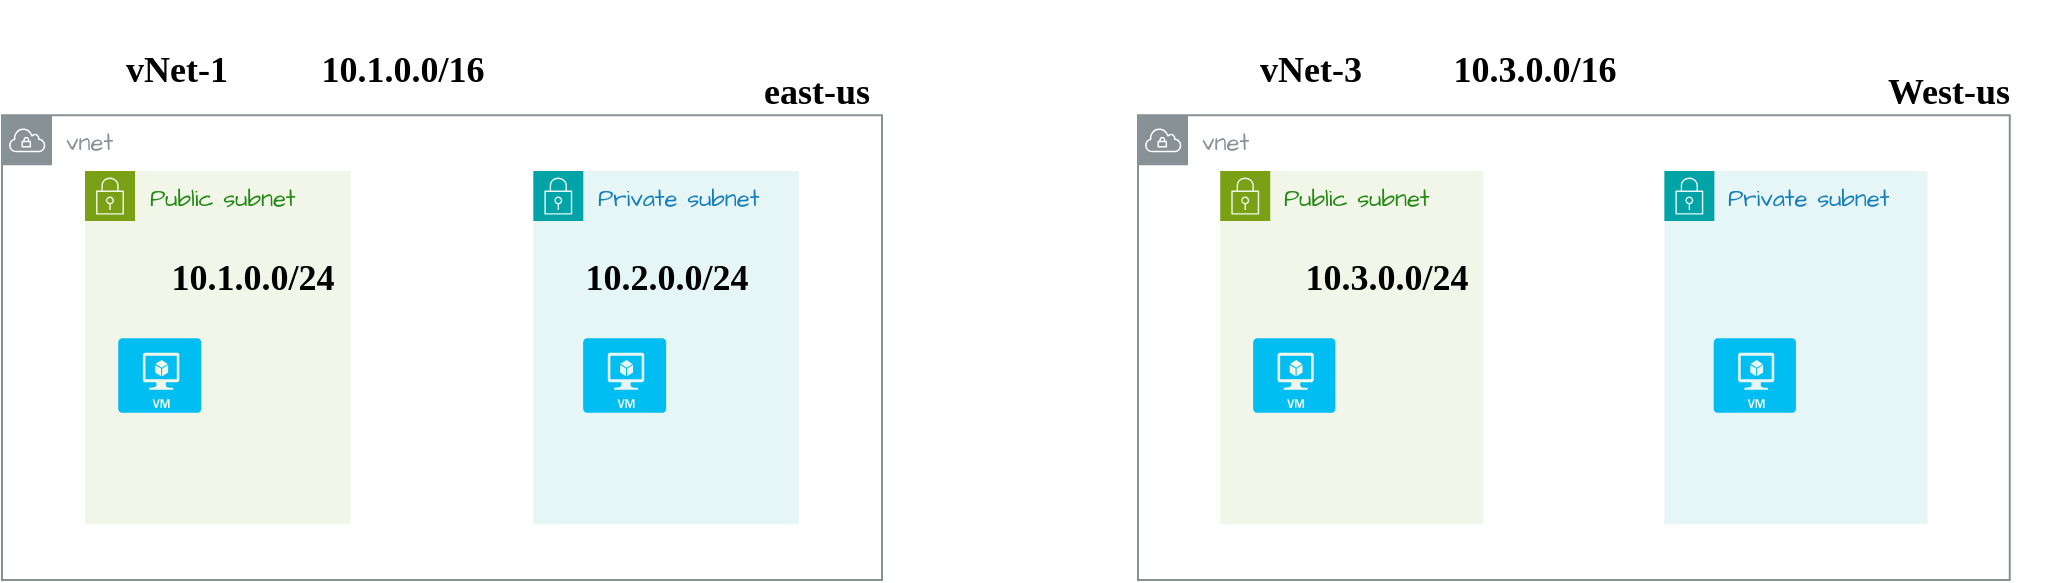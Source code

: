 <mxfile version="26.0.16">
  <diagram name="Page-1" id="KLeILhXtVVkLYpdPzvLz">
    <mxGraphModel dx="1345" dy="818" grid="0" gridSize="10" guides="1" tooltips="1" connect="1" arrows="1" fold="1" page="1" pageScale="1" pageWidth="1100" pageHeight="850" math="0" shadow="0">
      <root>
        <mxCell id="0" />
        <mxCell id="1" parent="0" />
        <mxCell id="yCSDbyFv26YVB5Upfxvf-19" value="" style="group" parent="1" vertex="1" connectable="0">
          <mxGeometry x="32" y="413" width="440" height="290" as="geometry" />
        </mxCell>
        <mxCell id="yCSDbyFv26YVB5Upfxvf-1" value="vnet" style="sketch=0;outlineConnect=0;gradientColor=none;html=1;whiteSpace=wrap;fontSize=12;fontStyle=0;shape=mxgraph.aws4.group;grIcon=mxgraph.aws4.group_vpc;strokeColor=#879196;fillColor=none;verticalAlign=top;align=left;spacingLeft=30;fontColor=#879196;dashed=0;hachureGap=4;jiggle=2;curveFitting=1;fontFamily=Architects Daughter;fontSource=https%3A%2F%2Ffonts.googleapis.com%2Fcss%3Ffamily%3DArchitects%2BDaughter;" parent="yCSDbyFv26YVB5Upfxvf-19" vertex="1">
          <mxGeometry y="57.628" width="440" height="232.372" as="geometry" />
        </mxCell>
        <mxCell id="yCSDbyFv26YVB5Upfxvf-4" value="&lt;h2&gt;&lt;b&gt;&lt;font face=&quot;Verdana&quot;&gt;10.1.0.0/16&lt;/font&gt;&lt;/b&gt;&lt;/h2&gt;" style="text;html=1;align=center;verticalAlign=middle;resizable=0;points=[];autosize=1;strokeColor=none;fillColor=none;fontFamily=Architects Daughter;fontSource=https%3A%2F%2Ffonts.googleapis.com%2Fcss%3Ffamily%3DArchitects%2BDaughter;" parent="yCSDbyFv26YVB5Upfxvf-19" vertex="1">
          <mxGeometry x="124.528" width="150" height="70" as="geometry" />
        </mxCell>
        <mxCell id="yCSDbyFv26YVB5Upfxvf-6" value="&lt;h2&gt;&lt;b&gt;&lt;font face=&quot;Verdana&quot;&gt;vNet-1&lt;/font&gt;&lt;/b&gt;&lt;/h2&gt;" style="text;html=1;align=center;verticalAlign=middle;resizable=0;points=[];autosize=1;strokeColor=none;fillColor=none;fontFamily=Architects Daughter;fontSource=https%3A%2F%2Ffonts.googleapis.com%2Fcss%3Ffamily%3DArchitects%2BDaughter;" parent="yCSDbyFv26YVB5Upfxvf-19" vertex="1">
          <mxGeometry x="41.509" width="90" height="70" as="geometry" />
        </mxCell>
        <mxCell id="yCSDbyFv26YVB5Upfxvf-10" value="Public subnet" style="points=[[0,0],[0.25,0],[0.5,0],[0.75,0],[1,0],[1,0.25],[1,0.5],[1,0.75],[1,1],[0.75,1],[0.5,1],[0.25,1],[0,1],[0,0.75],[0,0.5],[0,0.25]];outlineConnect=0;gradientColor=none;html=1;whiteSpace=wrap;fontSize=12;fontStyle=0;container=1;pointerEvents=0;collapsible=0;recursiveResize=0;shape=mxgraph.aws4.group;grIcon=mxgraph.aws4.group_security_group;grStroke=0;strokeColor=#7AA116;fillColor=#F2F6E8;verticalAlign=top;align=left;spacingLeft=30;fontColor=#248814;dashed=0;hachureGap=4;fontFamily=Architects Daughter;fontSource=https%3A%2F%2Ffonts.googleapis.com%2Fcss%3Ffamily%3DArchitects%2BDaughter;" parent="yCSDbyFv26YVB5Upfxvf-19" vertex="1">
          <mxGeometry x="41.509" y="85.513" width="132.83" height="176.603" as="geometry" />
        </mxCell>
        <mxCell id="yCSDbyFv26YVB5Upfxvf-12" value="" style="verticalLabelPosition=bottom;html=1;verticalAlign=top;align=center;strokeColor=none;fillColor=#00BEF2;shape=mxgraph.azure.virtual_machine;hachureGap=4;fontFamily=Architects Daughter;fontSource=https%3A%2F%2Ffonts.googleapis.com%2Fcss%3Ffamily%3DArchitects%2BDaughter;" parent="yCSDbyFv26YVB5Upfxvf-10" vertex="1">
          <mxGeometry x="16.604" y="83.654" width="41.509" height="37.179" as="geometry" />
        </mxCell>
        <mxCell id="yCSDbyFv26YVB5Upfxvf-16" value="&lt;h2&gt;&lt;b&gt;&lt;font face=&quot;Verdana&quot;&gt;10.1.0.0/24&lt;/font&gt;&lt;/b&gt;&lt;/h2&gt;" style="text;html=1;align=center;verticalAlign=middle;resizable=0;points=[];autosize=1;strokeColor=none;fillColor=none;fontFamily=Architects Daughter;fontSource=https%3A%2F%2Ffonts.googleapis.com%2Fcss%3Ffamily%3DArchitects%2BDaughter;" parent="yCSDbyFv26YVB5Upfxvf-10" vertex="1">
          <mxGeometry x="8.302" y="18.59" width="150" height="70" as="geometry" />
        </mxCell>
        <mxCell id="yCSDbyFv26YVB5Upfxvf-11" value="Private subnet" style="points=[[0,0],[0.25,0],[0.5,0],[0.75,0],[1,0],[1,0.25],[1,0.5],[1,0.75],[1,1],[0.75,1],[0.5,1],[0.25,1],[0,1],[0,0.75],[0,0.5],[0,0.25]];outlineConnect=0;gradientColor=none;html=1;whiteSpace=wrap;fontSize=12;fontStyle=0;container=1;pointerEvents=0;collapsible=0;recursiveResize=0;shape=mxgraph.aws4.group;grIcon=mxgraph.aws4.group_security_group;grStroke=0;strokeColor=#00A4A6;fillColor=#E6F6F7;verticalAlign=top;align=left;spacingLeft=30;fontColor=#147EBA;dashed=0;hachureGap=4;fontFamily=Architects Daughter;fontSource=https%3A%2F%2Ffonts.googleapis.com%2Fcss%3Ffamily%3DArchitects%2BDaughter;" parent="yCSDbyFv26YVB5Upfxvf-19" vertex="1">
          <mxGeometry x="265.66" y="85.513" width="132.83" height="176.603" as="geometry" />
        </mxCell>
        <mxCell id="yCSDbyFv26YVB5Upfxvf-13" value="" style="verticalLabelPosition=bottom;html=1;verticalAlign=top;align=center;strokeColor=none;fillColor=#00BEF2;shape=mxgraph.azure.virtual_machine;hachureGap=4;fontFamily=Architects Daughter;fontSource=https%3A%2F%2Ffonts.googleapis.com%2Fcss%3Ffamily%3DArchitects%2BDaughter;" parent="yCSDbyFv26YVB5Upfxvf-19" vertex="1">
          <mxGeometry x="290.566" y="169.167" width="41.509" height="37.179" as="geometry" />
        </mxCell>
        <mxCell id="yCSDbyFv26YVB5Upfxvf-14" value="&lt;h2&gt;&lt;font face=&quot;Verdana&quot;&gt;east-us&lt;/font&gt;&lt;/h2&gt;" style="text;html=1;align=center;verticalAlign=middle;resizable=0;points=[];autosize=1;strokeColor=none;fillColor=none;fontFamily=Architects Daughter;fontSource=https%3A%2F%2Ffonts.googleapis.com%2Fcss%3Ffamily%3DArchitects%2BDaughter;" parent="yCSDbyFv26YVB5Upfxvf-19" vertex="1">
          <mxGeometry x="356.981" y="11.154" width="100" height="70" as="geometry" />
        </mxCell>
        <mxCell id="yCSDbyFv26YVB5Upfxvf-17" value="&lt;h2&gt;&lt;b&gt;&lt;font face=&quot;Verdana&quot;&gt;10.2.0.0/24&lt;/font&gt;&lt;/b&gt;&lt;/h2&gt;" style="text;html=1;align=center;verticalAlign=middle;resizable=0;points=[];autosize=1;strokeColor=none;fillColor=none;fontFamily=Architects Daughter;fontSource=https%3A%2F%2Ffonts.googleapis.com%2Fcss%3Ffamily%3DArchitects%2BDaughter;" parent="yCSDbyFv26YVB5Upfxvf-19" vertex="1">
          <mxGeometry x="257.358" y="104.103" width="150" height="70" as="geometry" />
        </mxCell>
        <mxCell id="yCSDbyFv26YVB5Upfxvf-31" value="" style="group" parent="1" vertex="1" connectable="0">
          <mxGeometry x="600" y="413" width="440" height="290" as="geometry" />
        </mxCell>
        <mxCell id="yCSDbyFv26YVB5Upfxvf-32" value="vnet" style="sketch=0;outlineConnect=0;gradientColor=none;html=1;whiteSpace=wrap;fontSize=12;fontStyle=0;shape=mxgraph.aws4.group;grIcon=mxgraph.aws4.group_vpc;strokeColor=#879196;fillColor=none;verticalAlign=top;align=left;spacingLeft=30;fontColor=#879196;dashed=0;hachureGap=4;jiggle=2;curveFitting=1;fontFamily=Architects Daughter;fontSource=https%3A%2F%2Ffonts.googleapis.com%2Fcss%3Ffamily%3DArchitects%2BDaughter;" parent="yCSDbyFv26YVB5Upfxvf-31" vertex="1">
          <mxGeometry y="57.628" width="435.888" height="232.372" as="geometry" />
        </mxCell>
        <mxCell id="yCSDbyFv26YVB5Upfxvf-33" value="&lt;h2&gt;&lt;b&gt;&lt;font face=&quot;Verdana&quot;&gt;10.3.0.0/16&lt;/font&gt;&lt;/b&gt;&lt;/h2&gt;" style="text;html=1;align=center;verticalAlign=middle;resizable=0;points=[];autosize=1;strokeColor=none;fillColor=none;fontFamily=Architects Daughter;fontSource=https%3A%2F%2Ffonts.googleapis.com%2Fcss%3Ffamily%3DArchitects%2BDaughter;" parent="yCSDbyFv26YVB5Upfxvf-31" vertex="1">
          <mxGeometry x="123.364" width="150" height="70" as="geometry" />
        </mxCell>
        <mxCell id="yCSDbyFv26YVB5Upfxvf-34" value="&lt;h2&gt;&lt;b&gt;&lt;font face=&quot;Verdana&quot;&gt;vNet-3&lt;/font&gt;&lt;/b&gt;&lt;/h2&gt;" style="text;html=1;align=center;verticalAlign=middle;resizable=0;points=[];autosize=1;strokeColor=none;fillColor=none;fontFamily=Architects Daughter;fontSource=https%3A%2F%2Ffonts.googleapis.com%2Fcss%3Ffamily%3DArchitects%2BDaughter;" parent="yCSDbyFv26YVB5Upfxvf-31" vertex="1">
          <mxGeometry x="41.121" width="90" height="70" as="geometry" />
        </mxCell>
        <mxCell id="yCSDbyFv26YVB5Upfxvf-35" value="Public subnet" style="points=[[0,0],[0.25,0],[0.5,0],[0.75,0],[1,0],[1,0.25],[1,0.5],[1,0.75],[1,1],[0.75,1],[0.5,1],[0.25,1],[0,1],[0,0.75],[0,0.5],[0,0.25]];outlineConnect=0;gradientColor=none;html=1;whiteSpace=wrap;fontSize=12;fontStyle=0;container=1;pointerEvents=0;collapsible=0;recursiveResize=0;shape=mxgraph.aws4.group;grIcon=mxgraph.aws4.group_security_group;grStroke=0;strokeColor=#7AA116;fillColor=#F2F6E8;verticalAlign=top;align=left;spacingLeft=30;fontColor=#248814;dashed=0;hachureGap=4;fontFamily=Architects Daughter;fontSource=https%3A%2F%2Ffonts.googleapis.com%2Fcss%3Ffamily%3DArchitects%2BDaughter;" parent="yCSDbyFv26YVB5Upfxvf-31" vertex="1">
          <mxGeometry x="41.121" y="85.513" width="131.589" height="176.603" as="geometry" />
        </mxCell>
        <mxCell id="yCSDbyFv26YVB5Upfxvf-36" value="" style="verticalLabelPosition=bottom;html=1;verticalAlign=top;align=center;strokeColor=none;fillColor=#00BEF2;shape=mxgraph.azure.virtual_machine;hachureGap=4;fontFamily=Architects Daughter;fontSource=https%3A%2F%2Ffonts.googleapis.com%2Fcss%3Ffamily%3DArchitects%2BDaughter;" parent="yCSDbyFv26YVB5Upfxvf-35" vertex="1">
          <mxGeometry x="16.449" y="83.654" width="41.121" height="37.179" as="geometry" />
        </mxCell>
        <mxCell id="yCSDbyFv26YVB5Upfxvf-37" value="&lt;h2&gt;&lt;b&gt;&lt;font face=&quot;Verdana&quot;&gt;10.3.0.0/24&lt;/font&gt;&lt;/b&gt;&lt;/h2&gt;" style="text;html=1;align=center;verticalAlign=middle;resizable=0;points=[];autosize=1;strokeColor=none;fillColor=none;fontFamily=Architects Daughter;fontSource=https%3A%2F%2Ffonts.googleapis.com%2Fcss%3Ffamily%3DArchitects%2BDaughter;" parent="yCSDbyFv26YVB5Upfxvf-35" vertex="1">
          <mxGeometry x="8.224" y="18.59" width="150" height="70" as="geometry" />
        </mxCell>
        <mxCell id="yCSDbyFv26YVB5Upfxvf-38" value="Private subnet" style="points=[[0,0],[0.25,0],[0.5,0],[0.75,0],[1,0],[1,0.25],[1,0.5],[1,0.75],[1,1],[0.75,1],[0.5,1],[0.25,1],[0,1],[0,0.75],[0,0.5],[0,0.25]];outlineConnect=0;gradientColor=none;html=1;whiteSpace=wrap;fontSize=12;fontStyle=0;container=1;pointerEvents=0;collapsible=0;recursiveResize=0;shape=mxgraph.aws4.group;grIcon=mxgraph.aws4.group_security_group;grStroke=0;strokeColor=#00A4A6;fillColor=#E6F6F7;verticalAlign=top;align=left;spacingLeft=30;fontColor=#147EBA;dashed=0;hachureGap=4;fontFamily=Architects Daughter;fontSource=https%3A%2F%2Ffonts.googleapis.com%2Fcss%3Ffamily%3DArchitects%2BDaughter;" parent="yCSDbyFv26YVB5Upfxvf-31" vertex="1">
          <mxGeometry x="263.178" y="85.513" width="131.589" height="176.603" as="geometry" />
        </mxCell>
        <mxCell id="yCSDbyFv26YVB5Upfxvf-39" value="" style="verticalLabelPosition=bottom;html=1;verticalAlign=top;align=center;strokeColor=none;fillColor=#00BEF2;shape=mxgraph.azure.virtual_machine;hachureGap=4;fontFamily=Architects Daughter;fontSource=https%3A%2F%2Ffonts.googleapis.com%2Fcss%3Ffamily%3DArchitects%2BDaughter;" parent="yCSDbyFv26YVB5Upfxvf-31" vertex="1">
          <mxGeometry x="287.85" y="169.167" width="41.121" height="37.179" as="geometry" />
        </mxCell>
        <mxCell id="yCSDbyFv26YVB5Upfxvf-40" value="&lt;h2&gt;&lt;font face=&quot;Verdana&quot;&gt;West-us&lt;/font&gt;&lt;/h2&gt;" style="text;html=1;align=center;verticalAlign=middle;resizable=0;points=[];autosize=1;strokeColor=none;fillColor=none;fontFamily=Architects Daughter;fontSource=https%3A%2F%2Ffonts.googleapis.com%2Fcss%3Ffamily%3DArchitects%2BDaughter;" parent="yCSDbyFv26YVB5Upfxvf-31" vertex="1">
          <mxGeometry x="349.533" y="11.154" width="110" height="70" as="geometry" />
        </mxCell>
      </root>
    </mxGraphModel>
  </diagram>
</mxfile>
